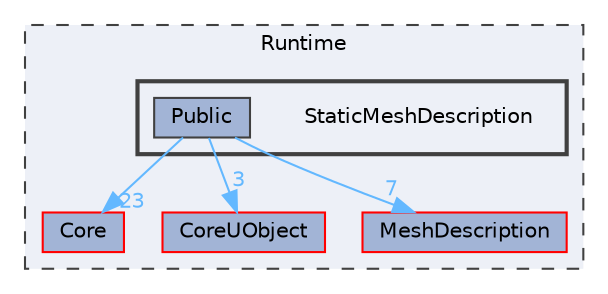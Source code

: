 digraph "StaticMeshDescription"
{
 // INTERACTIVE_SVG=YES
 // LATEX_PDF_SIZE
  bgcolor="transparent";
  edge [fontname=Helvetica,fontsize=10,labelfontname=Helvetica,labelfontsize=10];
  node [fontname=Helvetica,fontsize=10,shape=box,height=0.2,width=0.4];
  compound=true
  subgraph clusterdir_7536b172fbd480bfd146a1b1acd6856b {
    graph [ bgcolor="#edf0f7", pencolor="grey25", label="Runtime", fontname=Helvetica,fontsize=10 style="filled,dashed", URL="dir_7536b172fbd480bfd146a1b1acd6856b.html",tooltip=""]
  dir_0e6cddcc9caa1238c7f3774224afaa45 [label="Core", fillcolor="#a2b4d6", color="red", style="filled", URL="dir_0e6cddcc9caa1238c7f3774224afaa45.html",tooltip=""];
  dir_4c499e5e32e2b4479ad7e552df73eeae [label="CoreUObject", fillcolor="#a2b4d6", color="red", style="filled", URL="dir_4c499e5e32e2b4479ad7e552df73eeae.html",tooltip=""];
  dir_63086eac6cac35ce1ba0dbb1e9e8f532 [label="MeshDescription", fillcolor="#a2b4d6", color="red", style="filled", URL="dir_63086eac6cac35ce1ba0dbb1e9e8f532.html",tooltip=""];
  subgraph clusterdir_f2363e142f6759ff0464f63cbca4a6dc {
    graph [ bgcolor="#edf0f7", pencolor="grey25", label="", fontname=Helvetica,fontsize=10 style="filled,bold", URL="dir_f2363e142f6759ff0464f63cbca4a6dc.html",tooltip=""]
    dir_f2363e142f6759ff0464f63cbca4a6dc [shape=plaintext, label="StaticMeshDescription"];
  dir_bf46f0d9092c34b79f9ea59ba6d79b28 [label="Public", fillcolor="#a2b4d6", color="grey25", style="filled", URL="dir_bf46f0d9092c34b79f9ea59ba6d79b28.html",tooltip=""];
  }
  }
  dir_bf46f0d9092c34b79f9ea59ba6d79b28->dir_0e6cddcc9caa1238c7f3774224afaa45 [headlabel="23", labeldistance=1.5 headhref="dir_000954_000266.html" href="dir_000954_000266.html" color="steelblue1" fontcolor="steelblue1"];
  dir_bf46f0d9092c34b79f9ea59ba6d79b28->dir_4c499e5e32e2b4479ad7e552df73eeae [headlabel="3", labeldistance=1.5 headhref="dir_000954_000268.html" href="dir_000954_000268.html" color="steelblue1" fontcolor="steelblue1"];
  dir_bf46f0d9092c34b79f9ea59ba6d79b28->dir_63086eac6cac35ce1ba0dbb1e9e8f532 [headlabel="7", labeldistance=1.5 headhref="dir_000954_000623.html" href="dir_000954_000623.html" color="steelblue1" fontcolor="steelblue1"];
}
